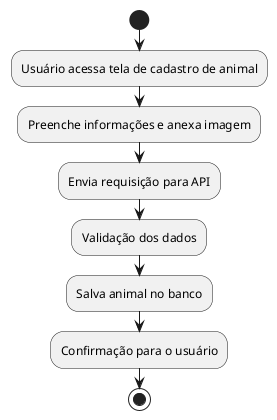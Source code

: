 @startuml
start
:Usuário acessa tela de cadastro de animal;
:Preenche informações e anexa imagem;
:Envia requisição para API;
:Validação dos dados;
:Salva animal no banco;
:Confirmação para o usuário;
stop
@enduml
